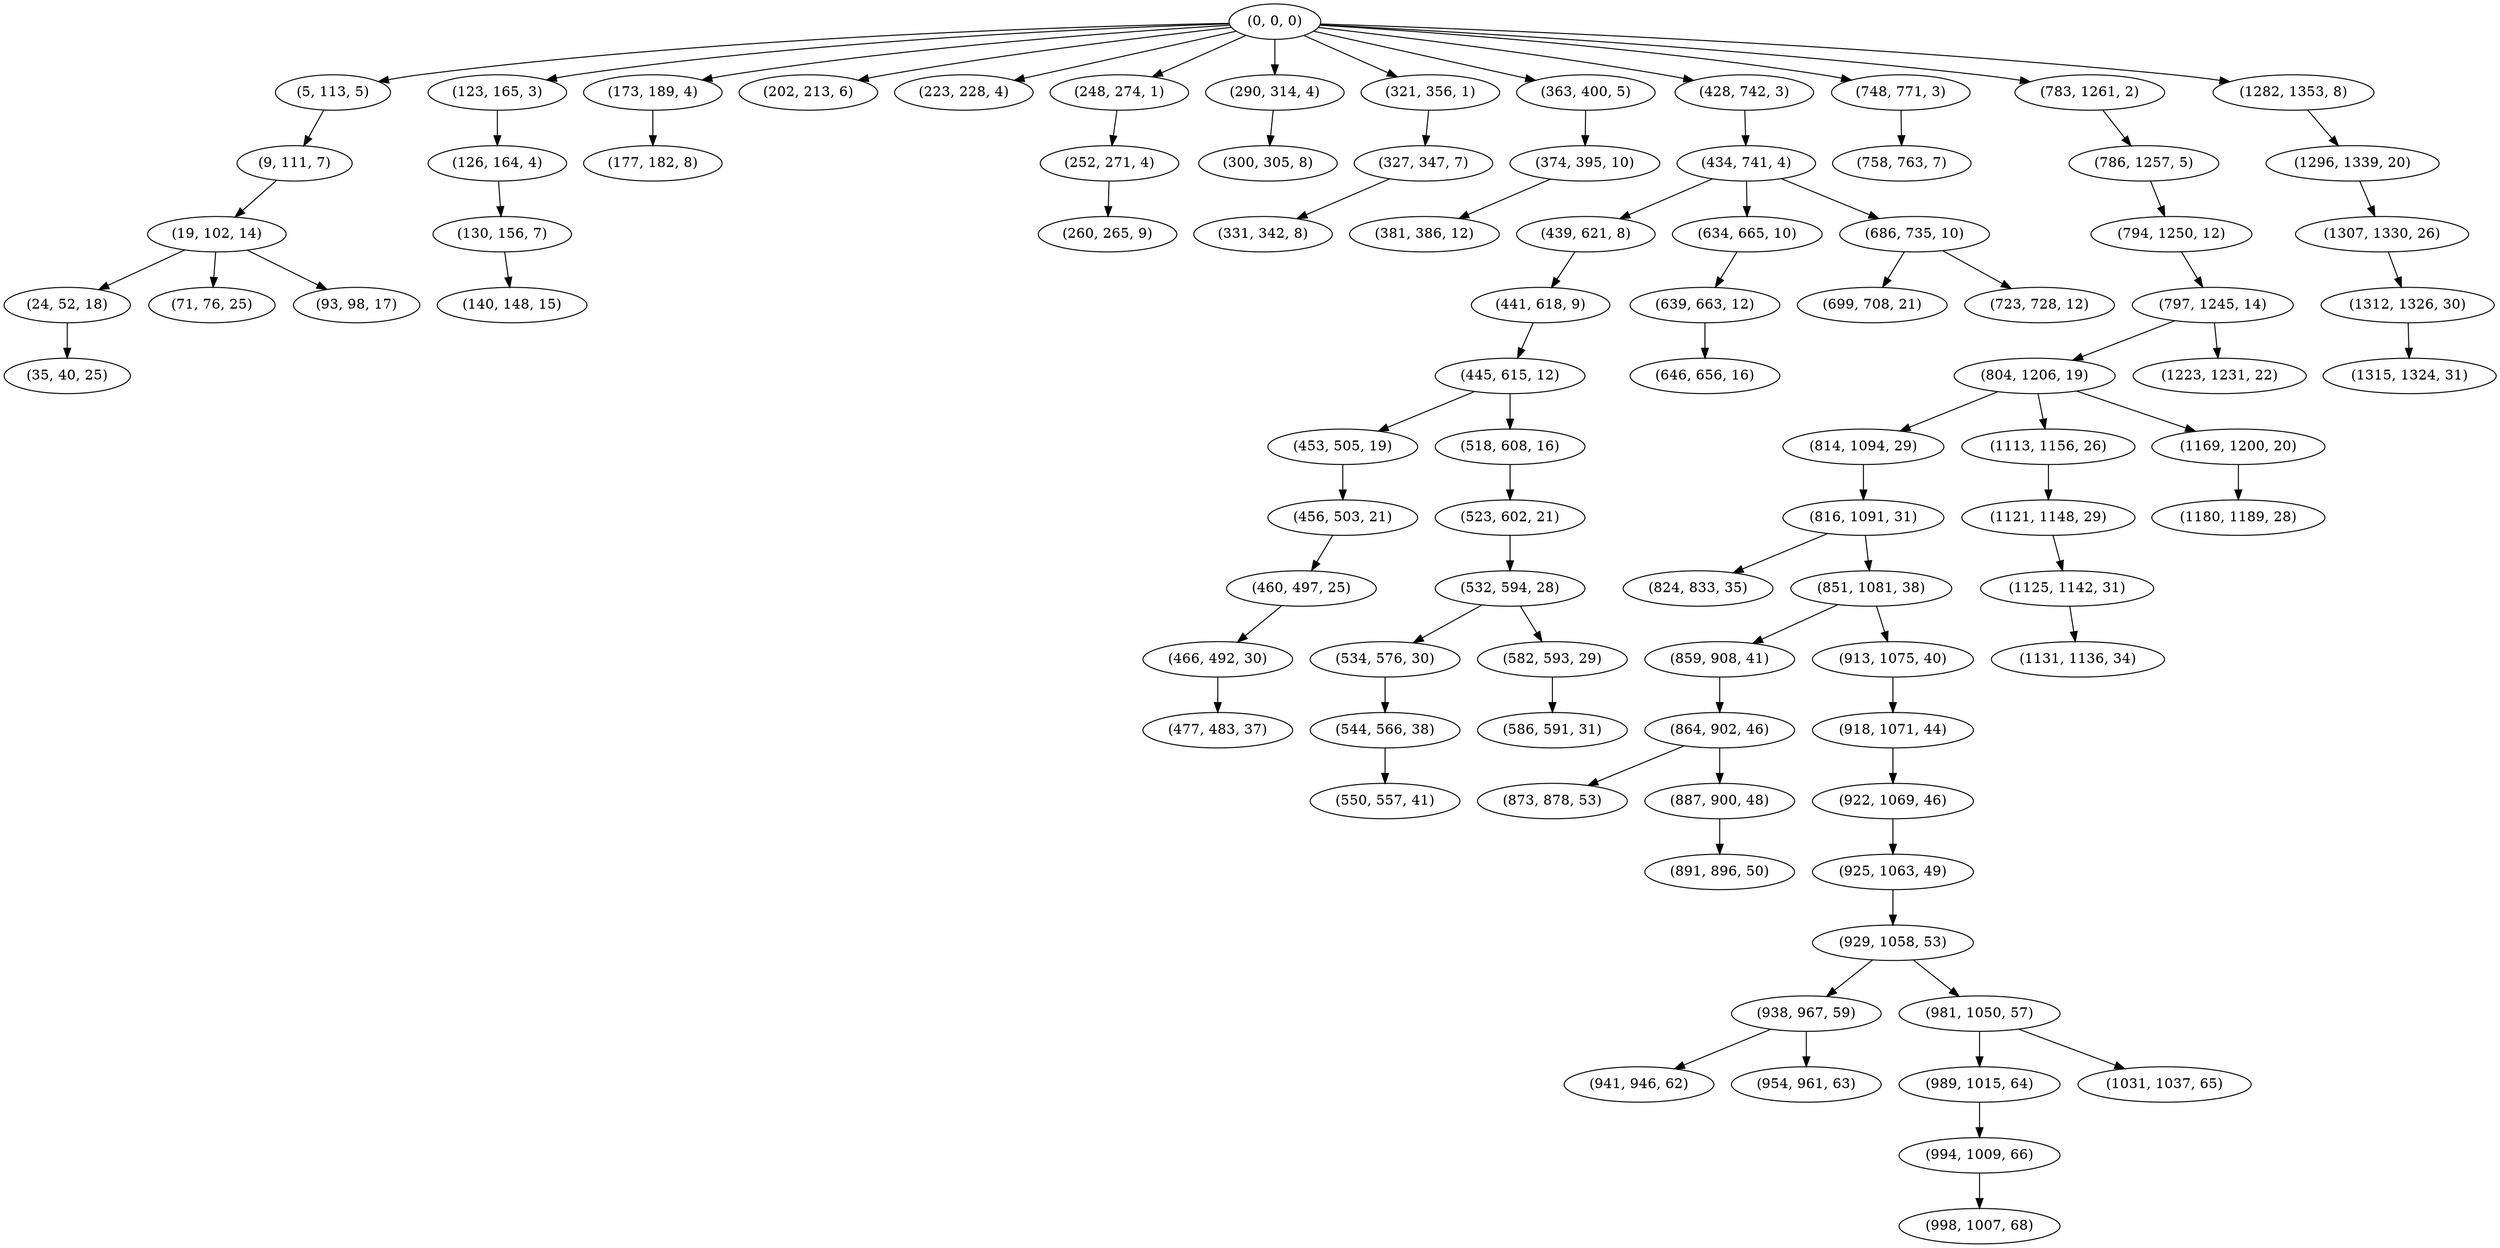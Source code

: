 digraph tree {
    "(0, 0, 0)";
    "(5, 113, 5)";
    "(9, 111, 7)";
    "(19, 102, 14)";
    "(24, 52, 18)";
    "(35, 40, 25)";
    "(71, 76, 25)";
    "(93, 98, 17)";
    "(123, 165, 3)";
    "(126, 164, 4)";
    "(130, 156, 7)";
    "(140, 148, 15)";
    "(173, 189, 4)";
    "(177, 182, 8)";
    "(202, 213, 6)";
    "(223, 228, 4)";
    "(248, 274, 1)";
    "(252, 271, 4)";
    "(260, 265, 9)";
    "(290, 314, 4)";
    "(300, 305, 8)";
    "(321, 356, 1)";
    "(327, 347, 7)";
    "(331, 342, 8)";
    "(363, 400, 5)";
    "(374, 395, 10)";
    "(381, 386, 12)";
    "(428, 742, 3)";
    "(434, 741, 4)";
    "(439, 621, 8)";
    "(441, 618, 9)";
    "(445, 615, 12)";
    "(453, 505, 19)";
    "(456, 503, 21)";
    "(460, 497, 25)";
    "(466, 492, 30)";
    "(477, 483, 37)";
    "(518, 608, 16)";
    "(523, 602, 21)";
    "(532, 594, 28)";
    "(534, 576, 30)";
    "(544, 566, 38)";
    "(550, 557, 41)";
    "(582, 593, 29)";
    "(586, 591, 31)";
    "(634, 665, 10)";
    "(639, 663, 12)";
    "(646, 656, 16)";
    "(686, 735, 10)";
    "(699, 708, 21)";
    "(723, 728, 12)";
    "(748, 771, 3)";
    "(758, 763, 7)";
    "(783, 1261, 2)";
    "(786, 1257, 5)";
    "(794, 1250, 12)";
    "(797, 1245, 14)";
    "(804, 1206, 19)";
    "(814, 1094, 29)";
    "(816, 1091, 31)";
    "(824, 833, 35)";
    "(851, 1081, 38)";
    "(859, 908, 41)";
    "(864, 902, 46)";
    "(873, 878, 53)";
    "(887, 900, 48)";
    "(891, 896, 50)";
    "(913, 1075, 40)";
    "(918, 1071, 44)";
    "(922, 1069, 46)";
    "(925, 1063, 49)";
    "(929, 1058, 53)";
    "(938, 967, 59)";
    "(941, 946, 62)";
    "(954, 961, 63)";
    "(981, 1050, 57)";
    "(989, 1015, 64)";
    "(994, 1009, 66)";
    "(998, 1007, 68)";
    "(1031, 1037, 65)";
    "(1113, 1156, 26)";
    "(1121, 1148, 29)";
    "(1125, 1142, 31)";
    "(1131, 1136, 34)";
    "(1169, 1200, 20)";
    "(1180, 1189, 28)";
    "(1223, 1231, 22)";
    "(1282, 1353, 8)";
    "(1296, 1339, 20)";
    "(1307, 1330, 26)";
    "(1312, 1326, 30)";
    "(1315, 1324, 31)";
    "(0, 0, 0)" -> "(5, 113, 5)";
    "(0, 0, 0)" -> "(123, 165, 3)";
    "(0, 0, 0)" -> "(173, 189, 4)";
    "(0, 0, 0)" -> "(202, 213, 6)";
    "(0, 0, 0)" -> "(223, 228, 4)";
    "(0, 0, 0)" -> "(248, 274, 1)";
    "(0, 0, 0)" -> "(290, 314, 4)";
    "(0, 0, 0)" -> "(321, 356, 1)";
    "(0, 0, 0)" -> "(363, 400, 5)";
    "(0, 0, 0)" -> "(428, 742, 3)";
    "(0, 0, 0)" -> "(748, 771, 3)";
    "(0, 0, 0)" -> "(783, 1261, 2)";
    "(0, 0, 0)" -> "(1282, 1353, 8)";
    "(5, 113, 5)" -> "(9, 111, 7)";
    "(9, 111, 7)" -> "(19, 102, 14)";
    "(19, 102, 14)" -> "(24, 52, 18)";
    "(19, 102, 14)" -> "(71, 76, 25)";
    "(19, 102, 14)" -> "(93, 98, 17)";
    "(24, 52, 18)" -> "(35, 40, 25)";
    "(123, 165, 3)" -> "(126, 164, 4)";
    "(126, 164, 4)" -> "(130, 156, 7)";
    "(130, 156, 7)" -> "(140, 148, 15)";
    "(173, 189, 4)" -> "(177, 182, 8)";
    "(248, 274, 1)" -> "(252, 271, 4)";
    "(252, 271, 4)" -> "(260, 265, 9)";
    "(290, 314, 4)" -> "(300, 305, 8)";
    "(321, 356, 1)" -> "(327, 347, 7)";
    "(327, 347, 7)" -> "(331, 342, 8)";
    "(363, 400, 5)" -> "(374, 395, 10)";
    "(374, 395, 10)" -> "(381, 386, 12)";
    "(428, 742, 3)" -> "(434, 741, 4)";
    "(434, 741, 4)" -> "(439, 621, 8)";
    "(434, 741, 4)" -> "(634, 665, 10)";
    "(434, 741, 4)" -> "(686, 735, 10)";
    "(439, 621, 8)" -> "(441, 618, 9)";
    "(441, 618, 9)" -> "(445, 615, 12)";
    "(445, 615, 12)" -> "(453, 505, 19)";
    "(445, 615, 12)" -> "(518, 608, 16)";
    "(453, 505, 19)" -> "(456, 503, 21)";
    "(456, 503, 21)" -> "(460, 497, 25)";
    "(460, 497, 25)" -> "(466, 492, 30)";
    "(466, 492, 30)" -> "(477, 483, 37)";
    "(518, 608, 16)" -> "(523, 602, 21)";
    "(523, 602, 21)" -> "(532, 594, 28)";
    "(532, 594, 28)" -> "(534, 576, 30)";
    "(532, 594, 28)" -> "(582, 593, 29)";
    "(534, 576, 30)" -> "(544, 566, 38)";
    "(544, 566, 38)" -> "(550, 557, 41)";
    "(582, 593, 29)" -> "(586, 591, 31)";
    "(634, 665, 10)" -> "(639, 663, 12)";
    "(639, 663, 12)" -> "(646, 656, 16)";
    "(686, 735, 10)" -> "(699, 708, 21)";
    "(686, 735, 10)" -> "(723, 728, 12)";
    "(748, 771, 3)" -> "(758, 763, 7)";
    "(783, 1261, 2)" -> "(786, 1257, 5)";
    "(786, 1257, 5)" -> "(794, 1250, 12)";
    "(794, 1250, 12)" -> "(797, 1245, 14)";
    "(797, 1245, 14)" -> "(804, 1206, 19)";
    "(797, 1245, 14)" -> "(1223, 1231, 22)";
    "(804, 1206, 19)" -> "(814, 1094, 29)";
    "(804, 1206, 19)" -> "(1113, 1156, 26)";
    "(804, 1206, 19)" -> "(1169, 1200, 20)";
    "(814, 1094, 29)" -> "(816, 1091, 31)";
    "(816, 1091, 31)" -> "(824, 833, 35)";
    "(816, 1091, 31)" -> "(851, 1081, 38)";
    "(851, 1081, 38)" -> "(859, 908, 41)";
    "(851, 1081, 38)" -> "(913, 1075, 40)";
    "(859, 908, 41)" -> "(864, 902, 46)";
    "(864, 902, 46)" -> "(873, 878, 53)";
    "(864, 902, 46)" -> "(887, 900, 48)";
    "(887, 900, 48)" -> "(891, 896, 50)";
    "(913, 1075, 40)" -> "(918, 1071, 44)";
    "(918, 1071, 44)" -> "(922, 1069, 46)";
    "(922, 1069, 46)" -> "(925, 1063, 49)";
    "(925, 1063, 49)" -> "(929, 1058, 53)";
    "(929, 1058, 53)" -> "(938, 967, 59)";
    "(929, 1058, 53)" -> "(981, 1050, 57)";
    "(938, 967, 59)" -> "(941, 946, 62)";
    "(938, 967, 59)" -> "(954, 961, 63)";
    "(981, 1050, 57)" -> "(989, 1015, 64)";
    "(981, 1050, 57)" -> "(1031, 1037, 65)";
    "(989, 1015, 64)" -> "(994, 1009, 66)";
    "(994, 1009, 66)" -> "(998, 1007, 68)";
    "(1113, 1156, 26)" -> "(1121, 1148, 29)";
    "(1121, 1148, 29)" -> "(1125, 1142, 31)";
    "(1125, 1142, 31)" -> "(1131, 1136, 34)";
    "(1169, 1200, 20)" -> "(1180, 1189, 28)";
    "(1282, 1353, 8)" -> "(1296, 1339, 20)";
    "(1296, 1339, 20)" -> "(1307, 1330, 26)";
    "(1307, 1330, 26)" -> "(1312, 1326, 30)";
    "(1312, 1326, 30)" -> "(1315, 1324, 31)";
}
